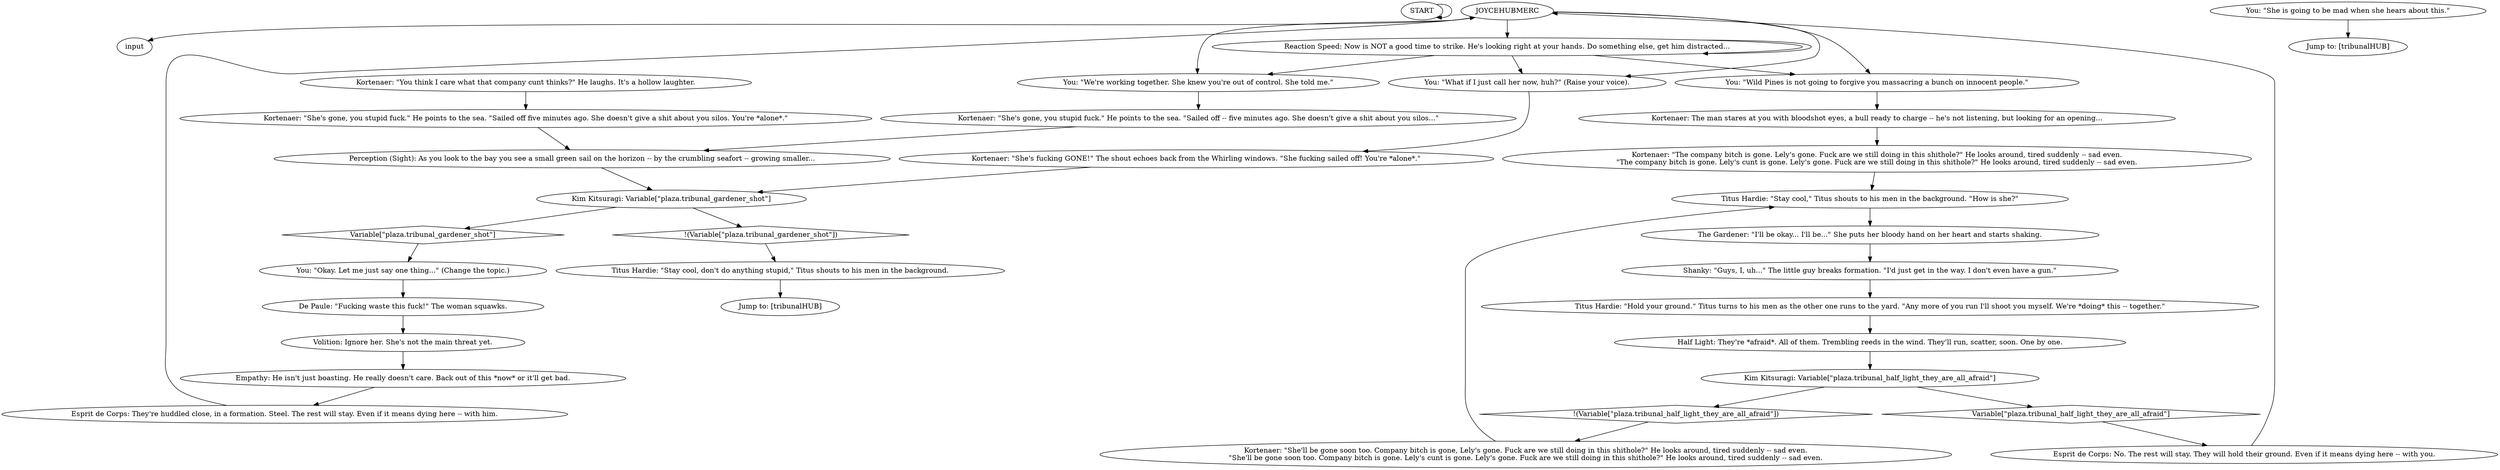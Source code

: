 # TRIBUNAL / JOYCE WOULDN'T LIKE THIS!
# "Your Wild Pines boss would never approve of this!"
# ==================================================
digraph G {
	  0 [label="START"];
	  1 [label="input"];
	  2 [label="You: \"Wild Pines is not going to forgive you massacring a bunch on innocent people.\""];
	  3 [label="You: \"Okay. Let me just say one thing...\" (Change the topic.)"];
	  4 [label="Titus Hardie: \"Stay cool,\" Titus shouts to his men in the background. \"How is she?\""];
	  5 [label="Shanky: \"Guys, I, uh...\" The little guy breaks formation. \"I'd just get in the way. I don't even have a gun.\""];
	  6 [label="Kortenaer: \"She'll be gone soon too. Company bitch is gone, Lely's gone. Fuck are we still doing in this shithole?\" He looks around, tired suddenly -- sad even.\n\"She'll be gone soon too. Company bitch is gone. Lely's cunt is gone. Lely's gone. Fuck are we still doing in this shithole?\" He looks around, tired suddenly -- sad even."];
	  7 [label="Esprit de Corps: They're huddled close, in a formation. Steel. The rest will stay. Even if it means dying here -- with him."];
	  8 [label="JOYCEHUBMERC"];
	  9 [label="Jump to: [tribunalHUB]"];
	  10 [label="Kortenaer: \"She's fucking GONE!\" The shout echoes back from the Whirling windows. \"She fucking sailed off! You're *alone*.\""];
	  11 [label="Kortenaer: \"She's gone, you stupid fuck.\" He points to the sea. \"Sailed off five minutes ago. She doesn't give a shit about you silos. You're *alone*.\""];
	  12 [label="Empathy: He isn't just boasting. He really doesn't care. Back out of this *now* or it'll get bad."];
	  13 [label="Jump to: [tribunalHUB]"];
	  14 [label="Kortenaer: \"The company bitch is gone. Lely's gone. Fuck are we still doing in this shithole?\" He looks around, tired suddenly -- sad even.\n\"The company bitch is gone. Lely's cunt is gone. Lely's gone. Fuck are we still doing in this shithole?\" He looks around, tired suddenly -- sad even."];
	  15 [label="Reaction Speed: Now is NOT a good time to strike. He's looking right at your hands. Do something else, get him distracted..."];
	  16 [label="You: \"She is going to be mad when she hears about this.\""];
	  17 [label="You: \"What if I just call her now, huh?\" (Raise your voice)."];
	  18 [label="Kim Kitsuragi: Variable[\"plaza.tribunal_gardener_shot\"]"];
	  19 [label="Variable[\"plaza.tribunal_gardener_shot\"]", shape=diamond];
	  20 [label="!(Variable[\"plaza.tribunal_gardener_shot\"])", shape=diamond];
	  21 [label="Half Light: They're *afraid*. All of them. Trembling reeds in the wind. They'll run, scatter, soon. One by one."];
	  22 [label="Kortenaer: \"She's gone, you stupid fuck.\" He points to the sea. \"Sailed off -- five minutes ago. She doesn't give a shit about you silos...\""];
	  23 [label="Kortenaer: The man stares at you with bloodshot eyes, a bull ready to charge -- he's not listening, but looking for an opening..."];
	  24 [label="De Paule: \"Fucking waste this fuck!\" The woman squawks."];
	  25 [label="Titus Hardie: \"Stay cool, don't do anything stupid,\" Titus shouts to his men in the background."];
	  26 [label="The Gardener: \"I'll be okay... I'll be...\" She puts her bloody hand on her heart and starts shaking."];
	  27 [label="You: \"We're working together. She knew you're out of control. She told me.\""];
	  28 [label="Volition: Ignore her. She's not the main threat yet."];
	  29 [label="Kortenaer: \"You think I care what that company cunt thinks?\" He laughs. It's a hollow laughter."];
	  30 [label="Titus Hardie: \"Hold your ground.“ Titus turns to his men as the other one runs to the yard. \"Any more of you run I'll shoot you myself. We're *doing* this -- together.\""];
	  31 [label="Esprit de Corps: No. The rest will stay. They will hold their ground. Even if it means dying here -- with you."];
	  32 [label="Perception (Sight): As you look to the bay you see a small green sail on the horizon -- by the crumbling seafort -- growing smaller..."];
	  33 [label="Kim Kitsuragi: Variable[\"plaza.tribunal_half_light_they_are_all_afraid\"]"];
	  34 [label="Variable[\"plaza.tribunal_half_light_they_are_all_afraid\"]", shape=diamond];
	  35 [label="!(Variable[\"plaza.tribunal_half_light_they_are_all_afraid\"])", shape=diamond];
	  0 -> 0
	  2 -> 23
	  3 -> 24
	  4 -> 26
	  5 -> 30
	  6 -> 4
	  7 -> 8
	  8 -> 1
	  8 -> 2
	  8 -> 15
	  8 -> 17
	  8 -> 27
	  10 -> 18
	  11 -> 32
	  12 -> 7
	  14 -> 4
	  15 -> 17
	  15 -> 2
	  15 -> 27
	  15 -> 15
	  16 -> 9
	  17 -> 10
	  18 -> 19
	  18 -> 20
	  19 -> 3
	  20 -> 25
	  21 -> 33
	  22 -> 32
	  23 -> 14
	  24 -> 28
	  25 -> 13
	  26 -> 5
	  27 -> 22
	  28 -> 12
	  29 -> 11
	  30 -> 21
	  31 -> 8
	  32 -> 18
	  33 -> 34
	  33 -> 35
	  34 -> 31
	  35 -> 6
}

